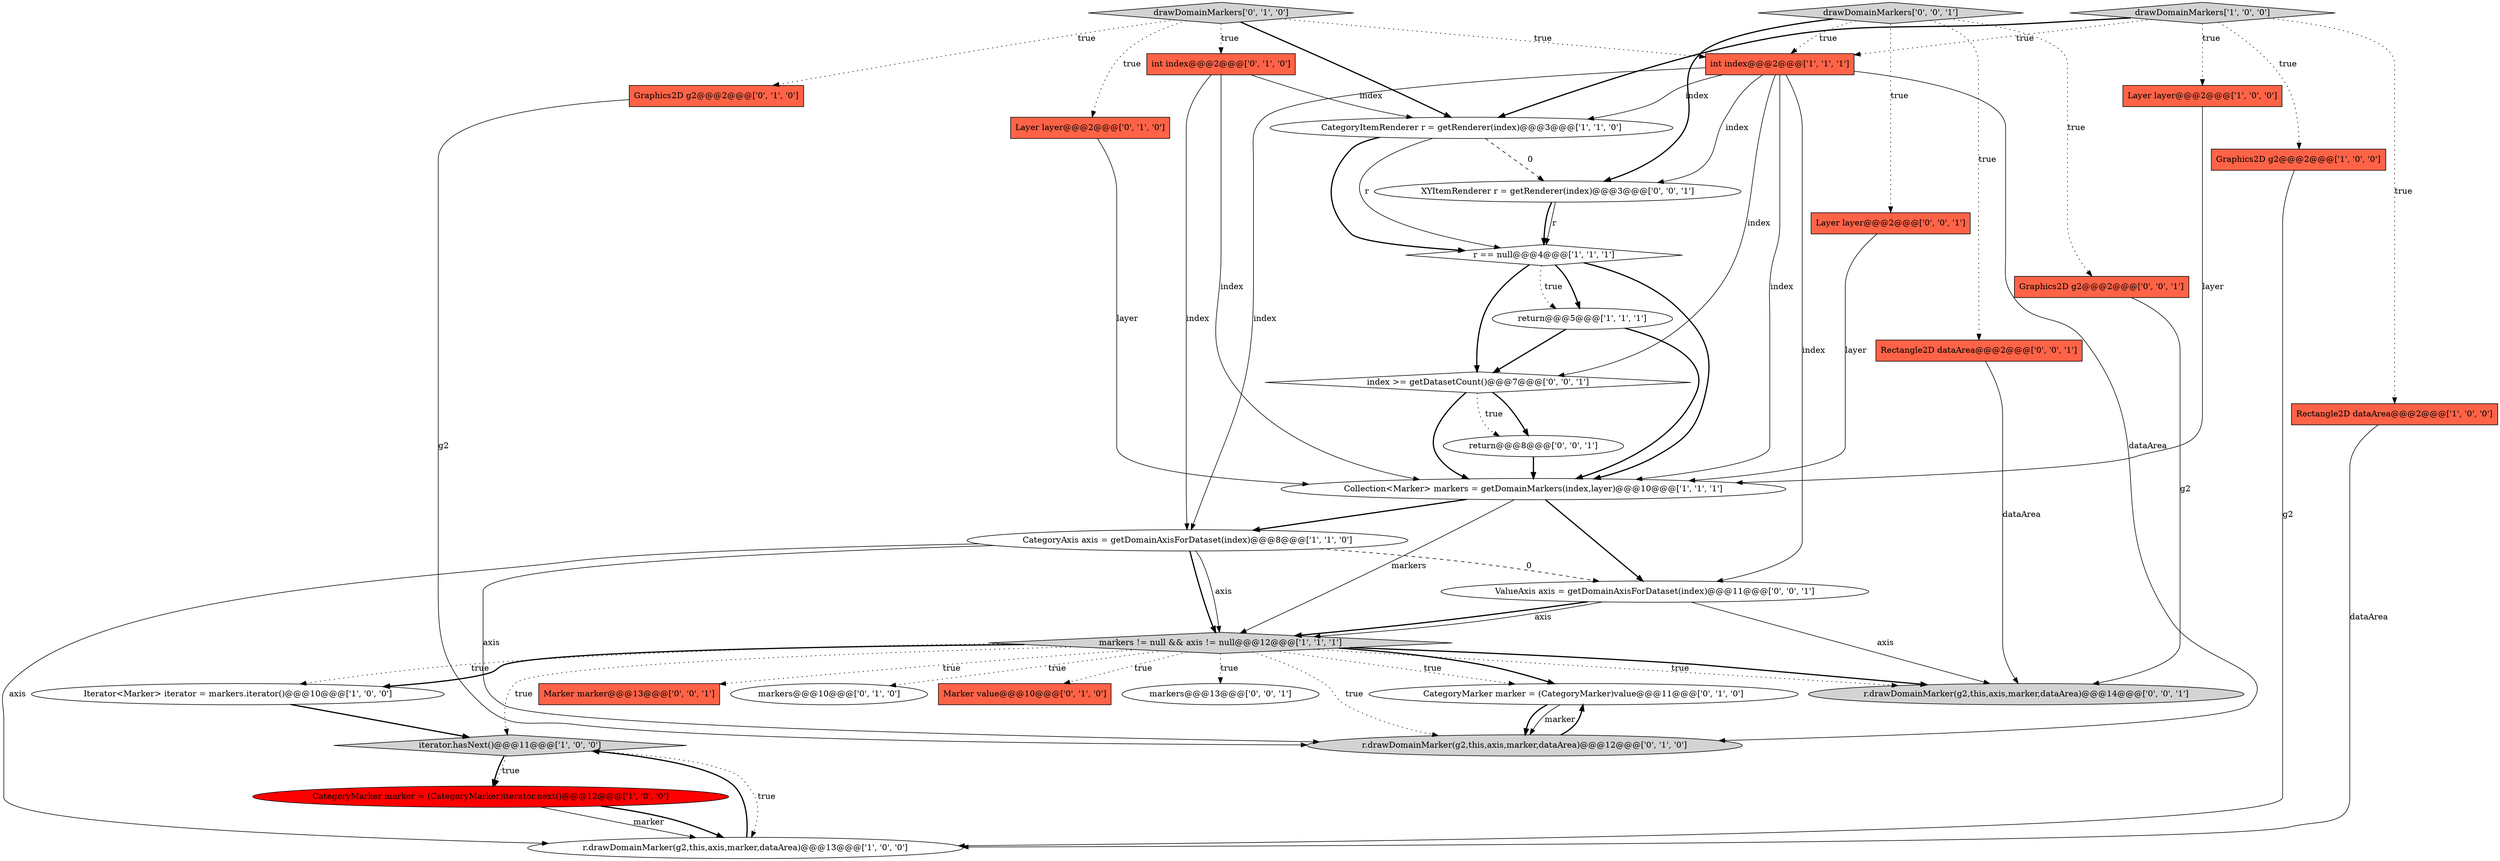 digraph {
31 [style = filled, label = "XYItemRenderer r = getRenderer(index)@@@3@@@['0', '0', '1']", fillcolor = white, shape = ellipse image = "AAA0AAABBB3BBB"];
30 [style = filled, label = "Marker marker@@@13@@@['0', '0', '1']", fillcolor = tomato, shape = box image = "AAA0AAABBB3BBB"];
20 [style = filled, label = "drawDomainMarkers['0', '1', '0']", fillcolor = lightgray, shape = diamond image = "AAA0AAABBB2BBB"];
3 [style = filled, label = "iterator.hasNext()@@@11@@@['1', '0', '0']", fillcolor = lightgray, shape = diamond image = "AAA0AAABBB1BBB"];
29 [style = filled, label = "drawDomainMarkers['0', '0', '1']", fillcolor = lightgray, shape = diamond image = "AAA0AAABBB3BBB"];
6 [style = filled, label = "r.drawDomainMarker(g2,this,axis,marker,dataArea)@@@13@@@['1', '0', '0']", fillcolor = white, shape = ellipse image = "AAA0AAABBB1BBB"];
24 [style = filled, label = "ValueAxis axis = getDomainAxisForDataset(index)@@@11@@@['0', '0', '1']", fillcolor = white, shape = ellipse image = "AAA0AAABBB3BBB"];
33 [style = filled, label = "index >= getDatasetCount()@@@7@@@['0', '0', '1']", fillcolor = white, shape = diamond image = "AAA0AAABBB3BBB"];
15 [style = filled, label = "CategoryMarker marker = (CategoryMarker)value@@@11@@@['0', '1', '0']", fillcolor = white, shape = ellipse image = "AAA0AAABBB2BBB"];
28 [style = filled, label = "Layer layer@@@2@@@['0', '0', '1']", fillcolor = tomato, shape = box image = "AAA0AAABBB3BBB"];
4 [style = filled, label = "CategoryAxis axis = getDomainAxisForDataset(index)@@@8@@@['1', '1', '0']", fillcolor = white, shape = ellipse image = "AAA0AAABBB1BBB"];
0 [style = filled, label = "Collection<Marker> markers = getDomainMarkers(index,layer)@@@10@@@['1', '1', '1']", fillcolor = white, shape = ellipse image = "AAA0AAABBB1BBB"];
14 [style = filled, label = "drawDomainMarkers['1', '0', '0']", fillcolor = lightgray, shape = diamond image = "AAA0AAABBB1BBB"];
19 [style = filled, label = "int index@@@2@@@['0', '1', '0']", fillcolor = tomato, shape = box image = "AAA0AAABBB2BBB"];
5 [style = filled, label = "Graphics2D g2@@@2@@@['1', '0', '0']", fillcolor = tomato, shape = box image = "AAA0AAABBB1BBB"];
18 [style = filled, label = "Graphics2D g2@@@2@@@['0', '1', '0']", fillcolor = tomato, shape = box image = "AAA0AAABBB2BBB"];
7 [style = filled, label = "CategoryMarker marker = (CategoryMarker)iterator.next()@@@12@@@['1', '0', '0']", fillcolor = red, shape = ellipse image = "AAA1AAABBB1BBB"];
1 [style = filled, label = "r == null@@@4@@@['1', '1', '1']", fillcolor = white, shape = diamond image = "AAA0AAABBB1BBB"];
23 [style = filled, label = "Graphics2D g2@@@2@@@['0', '0', '1']", fillcolor = tomato, shape = box image = "AAA0AAABBB3BBB"];
27 [style = filled, label = "return@@@8@@@['0', '0', '1']", fillcolor = white, shape = ellipse image = "AAA0AAABBB3BBB"];
13 [style = filled, label = "int index@@@2@@@['1', '1', '1']", fillcolor = tomato, shape = box image = "AAA0AAABBB1BBB"];
2 [style = filled, label = "Rectangle2D dataArea@@@2@@@['1', '0', '0']", fillcolor = tomato, shape = box image = "AAA0AAABBB1BBB"];
8 [style = filled, label = "Layer layer@@@2@@@['1', '0', '0']", fillcolor = tomato, shape = box image = "AAA0AAABBB1BBB"];
26 [style = filled, label = "Rectangle2D dataArea@@@2@@@['0', '0', '1']", fillcolor = tomato, shape = box image = "AAA0AAABBB3BBB"];
10 [style = filled, label = "markers != null && axis != null@@@12@@@['1', '1', '1']", fillcolor = lightgray, shape = diamond image = "AAA0AAABBB1BBB"];
22 [style = filled, label = "markers@@@10@@@['0', '1', '0']", fillcolor = white, shape = ellipse image = "AAA0AAABBB2BBB"];
9 [style = filled, label = "return@@@5@@@['1', '1', '1']", fillcolor = white, shape = ellipse image = "AAA0AAABBB1BBB"];
16 [style = filled, label = "Marker value@@@10@@@['0', '1', '0']", fillcolor = tomato, shape = box image = "AAA0AAABBB2BBB"];
12 [style = filled, label = "CategoryItemRenderer r = getRenderer(index)@@@3@@@['1', '1', '0']", fillcolor = white, shape = ellipse image = "AAA0AAABBB1BBB"];
17 [style = filled, label = "r.drawDomainMarker(g2,this,axis,marker,dataArea)@@@12@@@['0', '1', '0']", fillcolor = lightgray, shape = ellipse image = "AAA0AAABBB2BBB"];
11 [style = filled, label = "Iterator<Marker> iterator = markers.iterator()@@@10@@@['1', '0', '0']", fillcolor = white, shape = ellipse image = "AAA0AAABBB1BBB"];
25 [style = filled, label = "r.drawDomainMarker(g2,this,axis,marker,dataArea)@@@14@@@['0', '0', '1']", fillcolor = lightgray, shape = ellipse image = "AAA0AAABBB3BBB"];
21 [style = filled, label = "Layer layer@@@2@@@['0', '1', '0']", fillcolor = tomato, shape = box image = "AAA0AAABBB2BBB"];
32 [style = filled, label = "markers@@@13@@@['0', '0', '1']", fillcolor = white, shape = ellipse image = "AAA0AAABBB3BBB"];
24->10 [style = bold, label=""];
4->10 [style = bold, label=""];
24->25 [style = solid, label="axis"];
6->3 [style = bold, label=""];
13->33 [style = solid, label="index"];
8->0 [style = solid, label="layer"];
3->7 [style = dotted, label="true"];
19->4 [style = solid, label="index"];
14->2 [style = dotted, label="true"];
10->15 [style = bold, label=""];
9->0 [style = bold, label=""];
13->12 [style = solid, label="index"];
7->6 [style = solid, label="marker"];
27->0 [style = bold, label=""];
10->11 [style = dotted, label="true"];
9->33 [style = bold, label=""];
13->4 [style = solid, label="index"];
31->1 [style = solid, label="r"];
29->31 [style = bold, label=""];
18->17 [style = solid, label="g2"];
2->6 [style = solid, label="dataArea"];
19->0 [style = solid, label="index"];
23->25 [style = solid, label="g2"];
10->3 [style = dotted, label="true"];
12->31 [style = dashed, label="0"];
29->23 [style = dotted, label="true"];
1->0 [style = bold, label=""];
31->1 [style = bold, label=""];
20->21 [style = dotted, label="true"];
3->6 [style = dotted, label="true"];
12->1 [style = bold, label=""];
10->30 [style = dotted, label="true"];
33->27 [style = bold, label=""];
29->26 [style = dotted, label="true"];
10->32 [style = dotted, label="true"];
14->13 [style = dotted, label="true"];
1->9 [style = bold, label=""];
10->17 [style = dotted, label="true"];
26->25 [style = solid, label="dataArea"];
33->0 [style = bold, label=""];
10->15 [style = dotted, label="true"];
5->6 [style = solid, label="g2"];
24->10 [style = solid, label="axis"];
12->1 [style = solid, label="r"];
15->17 [style = bold, label=""];
1->33 [style = bold, label=""];
10->25 [style = dotted, label="true"];
14->5 [style = dotted, label="true"];
13->31 [style = solid, label="index"];
29->13 [style = dotted, label="true"];
29->28 [style = dotted, label="true"];
13->0 [style = solid, label="index"];
4->6 [style = solid, label="axis"];
28->0 [style = solid, label="layer"];
0->4 [style = bold, label=""];
11->3 [style = bold, label=""];
3->7 [style = bold, label=""];
10->25 [style = bold, label=""];
0->24 [style = bold, label=""];
14->12 [style = bold, label=""];
1->9 [style = dotted, label="true"];
7->6 [style = bold, label=""];
20->12 [style = bold, label=""];
0->10 [style = solid, label="markers"];
15->17 [style = solid, label="marker"];
13->24 [style = solid, label="index"];
17->15 [style = bold, label=""];
13->17 [style = solid, label="dataArea"];
14->8 [style = dotted, label="true"];
19->12 [style = solid, label="index"];
10->22 [style = dotted, label="true"];
20->18 [style = dotted, label="true"];
20->13 [style = dotted, label="true"];
20->19 [style = dotted, label="true"];
4->24 [style = dashed, label="0"];
4->10 [style = solid, label="axis"];
10->16 [style = dotted, label="true"];
33->27 [style = dotted, label="true"];
21->0 [style = solid, label="layer"];
4->17 [style = solid, label="axis"];
10->11 [style = bold, label=""];
}
